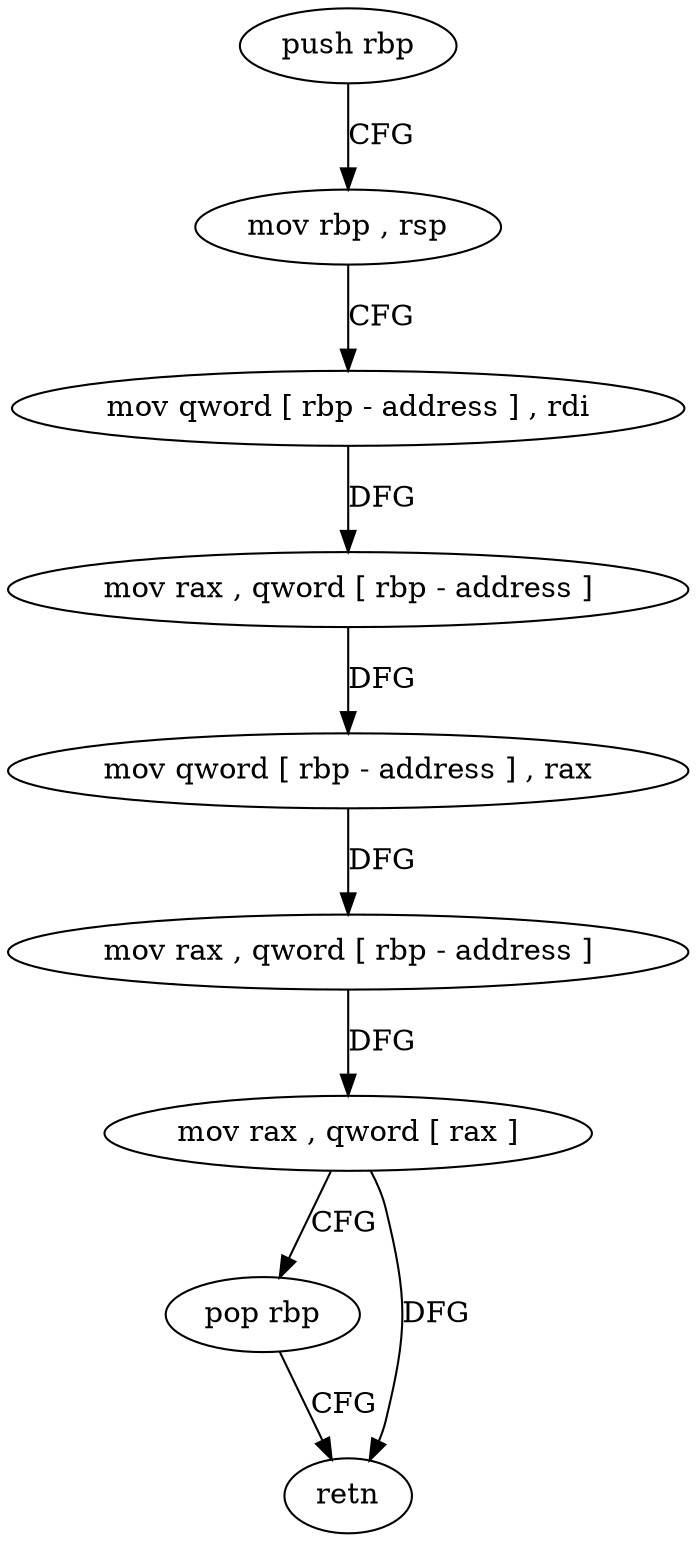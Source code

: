 digraph "func" {
"153536" [label = "push rbp" ]
"153537" [label = "mov rbp , rsp" ]
"153540" [label = "mov qword [ rbp - address ] , rdi" ]
"153544" [label = "mov rax , qword [ rbp - address ]" ]
"153548" [label = "mov qword [ rbp - address ] , rax" ]
"153552" [label = "mov rax , qword [ rbp - address ]" ]
"153556" [label = "mov rax , qword [ rax ]" ]
"153559" [label = "pop rbp" ]
"153560" [label = "retn" ]
"153536" -> "153537" [ label = "CFG" ]
"153537" -> "153540" [ label = "CFG" ]
"153540" -> "153544" [ label = "DFG" ]
"153544" -> "153548" [ label = "DFG" ]
"153548" -> "153552" [ label = "DFG" ]
"153552" -> "153556" [ label = "DFG" ]
"153556" -> "153559" [ label = "CFG" ]
"153556" -> "153560" [ label = "DFG" ]
"153559" -> "153560" [ label = "CFG" ]
}
